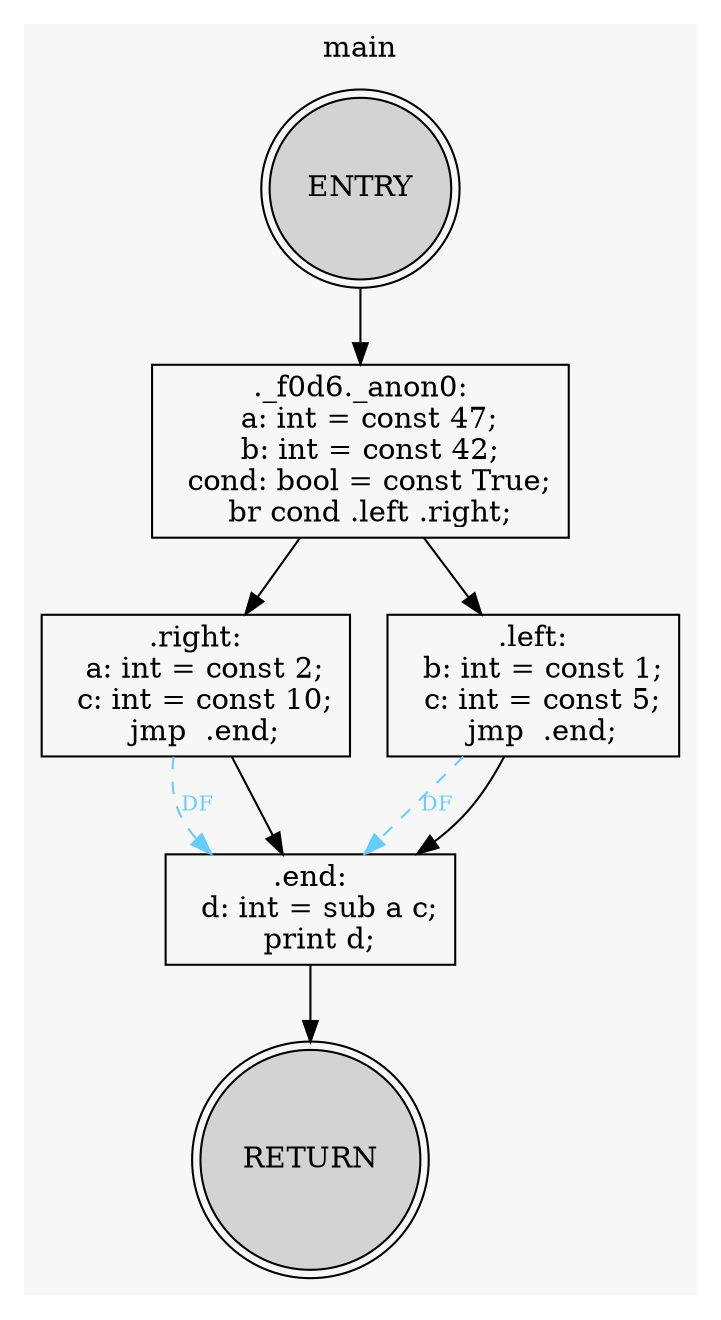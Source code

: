 // Control Flow Graph
digraph CFG {
	subgraph cluster_main {
		label=main
		color="#f7f7f7"
		style=filled
		rankdir=TB
		FUNC_main_NODE_ENTRY [label=ENTRY fillcolor=lightgray shape=doublecircle style=filled]
		FUNC_main_NODE_ENTRY -> "FUNC_main_NODE__f0d6._anon0"
		"FUNC_main_NODE__f0d6._anon0" [label="._f0d6._anon0:
  a: int = const 47;
  b: int = const 42;
  cond: bool = const True;
  br cond .left .right;" shape=box]
		"FUNC_main_NODE__f0d6._anon0" -> FUNC_main_NODE_right
		"FUNC_main_NODE__f0d6._anon0" -> FUNC_main_NODE_left
		FUNC_main_NODE_left [label=".left:
  b: int = const 1;
  c: int = const 5;
  jmp  .end;" shape=box]
		FUNC_main_NODE_left -> FUNC_main_NODE_end [label=DF color="#66ccff" constraint=false fontcolor="#66ccff" fontsize=10 style=dashed]
		FUNC_main_NODE_left -> FUNC_main_NODE_end
		FUNC_main_NODE_right [label=".right:
  a: int = const 2;
  c: int = const 10;
  jmp  .end;" shape=box]
		FUNC_main_NODE_right -> FUNC_main_NODE_end [label=DF color="#66ccff" constraint=false fontcolor="#66ccff" fontsize=10 style=dashed]
		FUNC_main_NODE_right -> FUNC_main_NODE_end
		FUNC_main_NODE_end [label=".end:
  d: int = sub a c;
  print d;" shape=box]
		FUNC_main_NODE_end -> FUNC_main_NODE_RETURN
		FUNC_main_NODE_RETURN [label=RETURN fillcolor=lightgray shape=doublecircle style=filled]
	}
}
